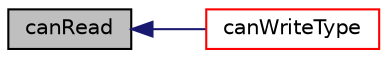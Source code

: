 digraph "canRead"
{
  bgcolor="transparent";
  edge [fontname="Helvetica",fontsize="10",labelfontname="Helvetica",labelfontsize="10"];
  node [fontname="Helvetica",fontsize="10",shape=record];
  rankdir="LR";
  Node1 [label="canRead",height=0.2,width=0.4,color="black", fillcolor="grey75", style="filled", fontcolor="black"];
  Node1 -> Node2 [dir="back",color="midnightblue",fontsize="10",style="solid",fontname="Helvetica"];
  Node2 [label="canWriteType",height=0.2,width=0.4,color="red",URL="$a00711.html#a97b4b9e1eceb26c001734f4bb5a75c33",tooltip="Can we write this file format type? "];
}

